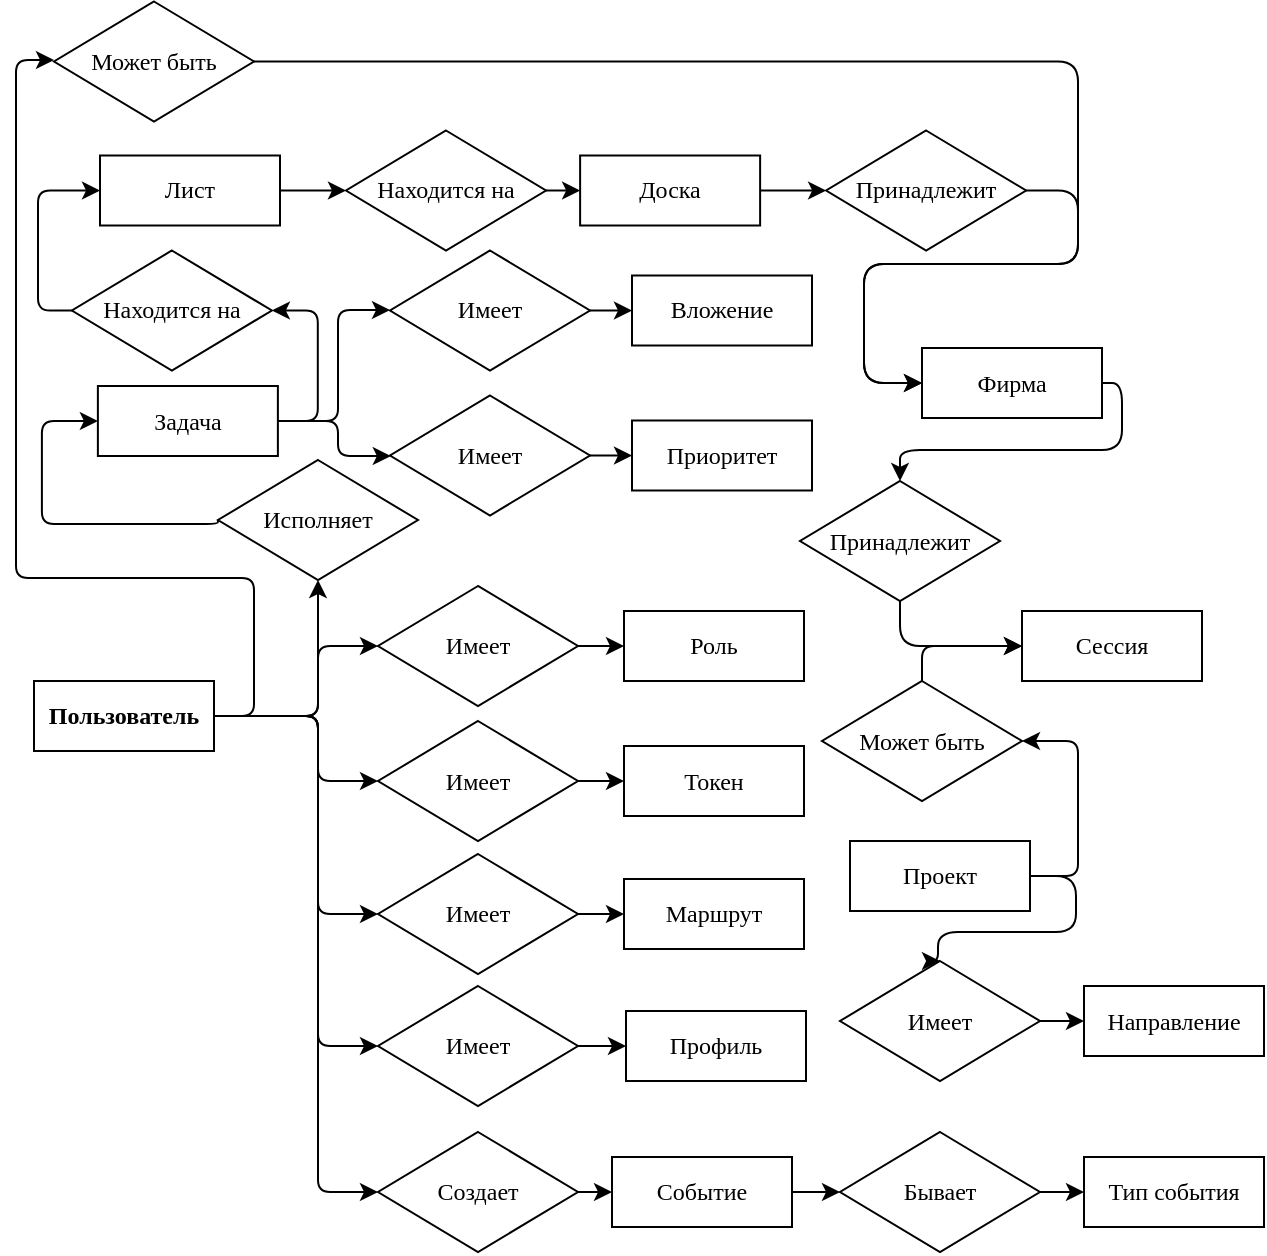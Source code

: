 <mxfile version="24.4.2" type="github">
  <diagram name="Page-1" id="e56a1550-8fbb-45ad-956c-1786394a9013">
    <mxGraphModel dx="2035" dy="-848" grid="0" gridSize="10" guides="1" tooltips="1" connect="1" arrows="1" fold="1" page="0" pageScale="1" pageWidth="1100" pageHeight="850" background="none" math="0" shadow="0">
      <root>
        <mxCell id="0" />
        <mxCell id="1" parent="0" />
        <mxCell id="h-be-nQW5oj6uktQYkDy-21" value="" style="edgeStyle=orthogonalEdgeStyle;orthogonalLoop=1;jettySize=auto;entryX=0;entryY=0.5;entryDx=0;entryDy=0;fontFamily=Liberation Serif;strokeWidth=1;strokeColor=default;shadow=0;arcSize=12;verticalAlign=middle;labelBorderColor=none;textShadow=0;html=1;comic=0;enumerate=0;orthogonal=0;ignoreEdge=0;noJump=0;deletable=1;backgroundOutline=0;rounded=1;curved=0;flowAnimation=0;endArrow=classic;endFill=1;" edge="1" parent="1" source="h-be-nQW5oj6uktQYkDy-1" target="h-be-nQW5oj6uktQYkDy-20">
          <mxGeometry relative="1" as="geometry">
            <Array as="points">
              <mxPoint x="-272" y="1978" />
              <mxPoint x="-272" y="1943" />
            </Array>
          </mxGeometry>
        </mxCell>
        <mxCell id="h-be-nQW5oj6uktQYkDy-24" value="" style="edgeStyle=orthogonalEdgeStyle;orthogonalLoop=1;jettySize=auto;entryX=0;entryY=0.5;entryDx=0;entryDy=0;fontFamily=Liberation Serif;strokeWidth=1;strokeColor=default;shadow=0;arcSize=12;verticalAlign=middle;labelBorderColor=none;textShadow=0;html=1;" edge="1" parent="1" source="h-be-nQW5oj6uktQYkDy-1" target="h-be-nQW5oj6uktQYkDy-23">
          <mxGeometry relative="1" as="geometry">
            <Array as="points">
              <mxPoint x="-272" y="1978" />
              <mxPoint x="-272" y="2011" />
            </Array>
          </mxGeometry>
        </mxCell>
        <mxCell id="h-be-nQW5oj6uktQYkDy-31" value="" style="edgeStyle=orthogonalEdgeStyle;orthogonalLoop=1;jettySize=auto;entryX=0;entryY=0.5;entryDx=0;entryDy=0;fontFamily=Liberation Serif;strokeWidth=1;strokeColor=default;shadow=0;arcSize=12;verticalAlign=middle;labelBorderColor=none;textShadow=0;html=1;" edge="1" parent="1" source="h-be-nQW5oj6uktQYkDy-33" target="h-be-nQW5oj6uktQYkDy-7">
          <mxGeometry relative="1" as="geometry" />
        </mxCell>
        <mxCell id="h-be-nQW5oj6uktQYkDy-55" value="" style="edgeStyle=orthogonalEdgeStyle;orthogonalLoop=1;jettySize=auto;entryX=0;entryY=0.5;entryDx=0;entryDy=0;fontFamily=Liberation Serif;strokeWidth=1;strokeColor=default;shadow=0;arcSize=12;verticalAlign=middle;labelBorderColor=none;textShadow=0;html=1;exitX=1;exitY=0.5;exitDx=0;exitDy=0;" edge="1" parent="1" source="h-be-nQW5oj6uktQYkDy-1" target="h-be-nQW5oj6uktQYkDy-54">
          <mxGeometry relative="1" as="geometry">
            <Array as="points">
              <mxPoint x="-272" y="1978" />
              <mxPoint x="-272" y="2216" />
            </Array>
          </mxGeometry>
        </mxCell>
        <mxCell id="h-be-nQW5oj6uktQYkDy-67" value="" style="edgeStyle=orthogonalEdgeStyle;orthogonalLoop=1;jettySize=auto;entryX=0;entryY=0.5;entryDx=0;entryDy=0;fontFamily=Liberation Serif;strokeWidth=1;strokeColor=default;shadow=0;arcSize=12;verticalAlign=middle;labelBorderColor=none;textShadow=0;html=1;" edge="1" parent="1" source="h-be-nQW5oj6uktQYkDy-1" target="h-be-nQW5oj6uktQYkDy-66">
          <mxGeometry relative="1" as="geometry">
            <Array as="points">
              <mxPoint x="-272" y="1978" />
              <mxPoint x="-272" y="2143" />
            </Array>
          </mxGeometry>
        </mxCell>
        <mxCell id="h-be-nQW5oj6uktQYkDy-74" value="" style="edgeStyle=orthogonalEdgeStyle;orthogonalLoop=1;jettySize=auto;entryX=0.5;entryY=1;entryDx=0;entryDy=0;fontFamily=Liberation Serif;strokeWidth=1;strokeColor=default;shadow=0;arcSize=12;verticalAlign=middle;labelBorderColor=none;textShadow=0;html=1;exitX=1;exitY=0.5;exitDx=0;exitDy=0;" edge="1" parent="1" source="h-be-nQW5oj6uktQYkDy-1" target="h-be-nQW5oj6uktQYkDy-73">
          <mxGeometry relative="1" as="geometry">
            <mxPoint x="-116.0" y="2072" as="targetPoint" />
            <Array as="points">
              <mxPoint x="-272" y="1978" />
            </Array>
          </mxGeometry>
        </mxCell>
        <mxCell id="h-be-nQW5oj6uktQYkDy-76" value="" style="edgeStyle=orthogonalEdgeStyle;orthogonalLoop=1;jettySize=auto;entryX=0;entryY=0.5;entryDx=0;entryDy=0;fontFamily=Liberation Serif;exitX=1;exitY=0.5;exitDx=0;exitDy=0;strokeWidth=1;strokeColor=default;shadow=0;arcSize=12;verticalAlign=middle;labelBorderColor=none;textShadow=0;html=1;" edge="1" parent="1" source="h-be-nQW5oj6uktQYkDy-1" target="h-be-nQW5oj6uktQYkDy-77">
          <mxGeometry relative="1" as="geometry">
            <mxPoint x="-371.03" y="1946" as="sourcePoint" />
            <mxPoint x="-483.03" y="1545" as="targetPoint" />
            <Array as="points">
              <mxPoint x="-304" y="1978" />
              <mxPoint x="-304" y="1909" />
              <mxPoint x="-423" y="1909" />
              <mxPoint x="-423" y="1650" />
              <mxPoint x="-404" y="1650" />
            </Array>
          </mxGeometry>
        </mxCell>
        <mxCell id="h-be-nQW5oj6uktQYkDy-1" value="Пользователь" style="rounded=0;fontFamily=Liberation Serif;strokeWidth=1;strokeColor=default;shadow=0;arcSize=12;verticalAlign=middle;labelBorderColor=none;textShadow=0;whiteSpace=wrap;html=1;fontSize=12;fontStyle=1" vertex="1" parent="1">
          <mxGeometry x="-414" y="1960.5" width="90" height="35" as="geometry" />
        </mxCell>
        <mxCell id="h-be-nQW5oj6uktQYkDy-2" value="Роль" style="rounded=0;fontFamily=Liberation Serif;strokeWidth=1;strokeColor=default;shadow=0;arcSize=12;verticalAlign=middle;labelBorderColor=none;textShadow=0;whiteSpace=wrap;html=1;flipH=1;" vertex="1" parent="1">
          <mxGeometry x="-119" y="1925.5" width="90" height="35" as="geometry" />
        </mxCell>
        <mxCell id="h-be-nQW5oj6uktQYkDy-4" value="Токен" style="rounded=0;fontFamily=Liberation Serif;strokeWidth=1;strokeColor=default;shadow=0;arcSize=12;verticalAlign=middle;labelBorderColor=none;textShadow=0;whiteSpace=wrap;html=1;" vertex="1" parent="1">
          <mxGeometry x="-119" y="1993" width="90" height="35" as="geometry" />
        </mxCell>
        <mxCell id="h-be-nQW5oj6uktQYkDy-93" style="edgeStyle=orthogonalEdgeStyle;orthogonalLoop=1;jettySize=auto;html=1;entryX=0.5;entryY=0;entryDx=0;entryDy=0;exitX=1;exitY=0.5;exitDx=0;exitDy=0;" edge="1" parent="1" source="h-be-nQW5oj6uktQYkDy-5" target="h-be-nQW5oj6uktQYkDy-51">
          <mxGeometry relative="1" as="geometry">
            <Array as="points">
              <mxPoint x="130" y="1812" />
              <mxPoint x="130" y="1845" />
              <mxPoint x="19" y="1845" />
            </Array>
          </mxGeometry>
        </mxCell>
        <mxCell id="h-be-nQW5oj6uktQYkDy-5" value="Фирма" style="rounded=0;fontFamily=Liberation Serif;strokeWidth=1;strokeColor=default;shadow=0;arcSize=12;verticalAlign=middle;labelBorderColor=none;textShadow=0;whiteSpace=wrap;html=1;" vertex="1" parent="1">
          <mxGeometry x="30" y="1794" width="90" height="35" as="geometry" />
        </mxCell>
        <mxCell id="h-be-nQW5oj6uktQYkDy-58" value="" style="edgeStyle=orthogonalEdgeStyle;orthogonalLoop=1;jettySize=auto;entryX=1;entryY=0.5;entryDx=0;entryDy=0;fontFamily=Liberation Serif;exitX=1;exitY=0.5;exitDx=0;exitDy=0;strokeWidth=1;strokeColor=default;shadow=0;arcSize=12;verticalAlign=middle;labelBorderColor=none;textShadow=0;html=1;" edge="1" parent="1" source="h-be-nQW5oj6uktQYkDy-6" target="h-be-nQW5oj6uktQYkDy-57">
          <mxGeometry relative="1" as="geometry">
            <Array as="points">
              <mxPoint x="108" y="2058" />
              <mxPoint x="108" y="1991" />
            </Array>
          </mxGeometry>
        </mxCell>
        <mxCell id="h-be-nQW5oj6uktQYkDy-96" style="edgeStyle=orthogonalEdgeStyle;orthogonalLoop=1;jettySize=auto;html=1;entryX=0.5;entryY=0;entryDx=0;entryDy=0;exitX=1;exitY=0.5;exitDx=0;exitDy=0;" edge="1" parent="1" source="h-be-nQW5oj6uktQYkDy-6" target="h-be-nQW5oj6uktQYkDy-70">
          <mxGeometry relative="1" as="geometry">
            <Array as="points">
              <mxPoint x="107" y="2058" />
              <mxPoint x="107" y="2086" />
              <mxPoint x="38" y="2086" />
              <mxPoint x="38" y="2101" />
            </Array>
          </mxGeometry>
        </mxCell>
        <mxCell id="h-be-nQW5oj6uktQYkDy-6" value="Проект" style="rounded=0;fontFamily=Liberation Serif;strokeWidth=1;strokeColor=default;shadow=0;arcSize=12;verticalAlign=middle;labelBorderColor=none;textShadow=0;whiteSpace=wrap;html=1;" vertex="1" parent="1">
          <mxGeometry x="-6" y="2040.5" width="90" height="35" as="geometry" />
        </mxCell>
        <mxCell id="h-be-nQW5oj6uktQYkDy-7" value="Маршрут" style="rounded=0;fontFamily=Liberation Serif;strokeWidth=1;strokeColor=default;shadow=0;arcSize=12;verticalAlign=middle;labelBorderColor=none;textShadow=0;whiteSpace=wrap;html=1;" vertex="1" parent="1">
          <mxGeometry x="-119" y="2059.5" width="90" height="35" as="geometry" />
        </mxCell>
        <mxCell id="h-be-nQW5oj6uktQYkDy-8" value="Сессия" style="rounded=0;fontFamily=Liberation Serif;strokeWidth=1;strokeColor=default;shadow=0;arcSize=12;verticalAlign=middle;labelBorderColor=none;textShadow=0;whiteSpace=wrap;html=1;" vertex="1" parent="1">
          <mxGeometry x="80" y="1925.5" width="90" height="35" as="geometry" />
        </mxCell>
        <mxCell id="h-be-nQW5oj6uktQYkDy-49" value="" style="edgeStyle=orthogonalEdgeStyle;orthogonalLoop=1;jettySize=auto;entryX=0;entryY=0.5;entryDx=0;entryDy=0;fontFamily=Liberation Serif;exitX=1;exitY=0.5;exitDx=0;exitDy=0;strokeWidth=1;strokeColor=default;shadow=0;arcSize=12;verticalAlign=middle;labelBorderColor=none;textShadow=0;html=1;" edge="1" parent="1" source="h-be-nQW5oj6uktQYkDy-9" target="h-be-nQW5oj6uktQYkDy-48">
          <mxGeometry relative="1" as="geometry" />
        </mxCell>
        <mxCell id="h-be-nQW5oj6uktQYkDy-9" value="Доска" style="rounded=0;fontFamily=Liberation Serif;strokeWidth=1;strokeColor=default;shadow=0;arcSize=12;verticalAlign=middle;labelBorderColor=none;textShadow=0;whiteSpace=wrap;html=1;" vertex="1" parent="1">
          <mxGeometry x="-140.94" y="1697.75" width="90" height="35" as="geometry" />
        </mxCell>
        <mxCell id="h-be-nQW5oj6uktQYkDy-46" value="" style="edgeStyle=orthogonalEdgeStyle;orthogonalLoop=1;jettySize=auto;entryX=0;entryY=0.5;entryDx=0;entryDy=0;fontFamily=Liberation Serif;exitX=1;exitY=0.5;exitDx=0;exitDy=0;strokeWidth=1;strokeColor=default;shadow=0;arcSize=12;verticalAlign=middle;labelBorderColor=none;textShadow=0;html=1;" edge="1" parent="1" source="h-be-nQW5oj6uktQYkDy-10" target="h-be-nQW5oj6uktQYkDy-45">
          <mxGeometry relative="1" as="geometry" />
        </mxCell>
        <mxCell id="h-be-nQW5oj6uktQYkDy-10" value="Лист" style="rounded=0;fontFamily=Liberation Serif;strokeWidth=1;strokeColor=default;shadow=0;arcSize=12;verticalAlign=middle;labelBorderColor=none;textShadow=0;whiteSpace=wrap;html=1;" vertex="1" parent="1">
          <mxGeometry x="-381" y="1697.75" width="90" height="35" as="geometry" />
        </mxCell>
        <mxCell id="h-be-nQW5oj6uktQYkDy-62" value="" style="edgeStyle=orthogonalEdgeStyle;orthogonalLoop=1;jettySize=auto;entryX=0;entryY=0.5;entryDx=0;entryDy=0;fontFamily=Liberation Serif;exitX=1;exitY=0.5;exitDx=0;exitDy=0;strokeWidth=1;strokeColor=default;shadow=0;arcSize=12;verticalAlign=middle;labelBorderColor=none;textShadow=0;html=1;" edge="1" parent="1" source="h-be-nQW5oj6uktQYkDy-11" target="h-be-nQW5oj6uktQYkDy-35">
          <mxGeometry relative="1" as="geometry">
            <Array as="points">
              <mxPoint x="-262" y="1831" />
              <mxPoint x="-262" y="1775" />
              <mxPoint x="-236" y="1775" />
            </Array>
          </mxGeometry>
        </mxCell>
        <mxCell id="h-be-nQW5oj6uktQYkDy-63" value="" style="edgeStyle=orthogonalEdgeStyle;orthogonalLoop=1;jettySize=auto;fontFamily=Liberation Serif;strokeWidth=1;strokeColor=default;shadow=0;arcSize=12;verticalAlign=middle;labelBorderColor=none;textShadow=0;html=1;" edge="1" parent="1" source="h-be-nQW5oj6uktQYkDy-11" target="h-be-nQW5oj6uktQYkDy-38">
          <mxGeometry relative="1" as="geometry">
            <Array as="points">
              <mxPoint x="-262" y="1831" />
              <mxPoint x="-262" y="1848" />
            </Array>
          </mxGeometry>
        </mxCell>
        <mxCell id="h-be-nQW5oj6uktQYkDy-64" value="" style="edgeStyle=orthogonalEdgeStyle;orthogonalLoop=1;jettySize=auto;entryX=1;entryY=0.5;entryDx=0;entryDy=0;exitX=1;exitY=0.5;exitDx=0;exitDy=0;fontFamily=Liberation Serif;strokeWidth=1;strokeColor=default;shadow=0;arcSize=12;verticalAlign=middle;labelBorderColor=none;textShadow=0;html=1;" edge="1" parent="1" source="h-be-nQW5oj6uktQYkDy-11" target="h-be-nQW5oj6uktQYkDy-42">
          <mxGeometry relative="1" as="geometry" />
        </mxCell>
        <mxCell id="h-be-nQW5oj6uktQYkDy-11" value="Задача" style="rounded=0;fontFamily=Liberation Serif;strokeWidth=1;strokeColor=default;shadow=0;arcSize=12;verticalAlign=middle;labelBorderColor=none;textShadow=0;whiteSpace=wrap;html=1;" vertex="1" parent="1">
          <mxGeometry x="-382.06" y="1813" width="90" height="35" as="geometry" />
        </mxCell>
        <mxCell id="h-be-nQW5oj6uktQYkDy-12" value="Вложение" style="rounded=0;fontFamily=Liberation Serif;strokeWidth=1;strokeColor=default;shadow=0;arcSize=12;verticalAlign=middle;labelBorderColor=none;textShadow=0;whiteSpace=wrap;html=1;" vertex="1" parent="1">
          <mxGeometry x="-115.0" y="1757.75" width="90" height="35" as="geometry" />
        </mxCell>
        <mxCell id="h-be-nQW5oj6uktQYkDy-13" value="Приоритет" style="rounded=0;fontFamily=Liberation Serif;strokeWidth=1;strokeColor=default;shadow=0;arcSize=12;verticalAlign=middle;labelBorderColor=none;textShadow=0;whiteSpace=wrap;html=1;" vertex="1" parent="1">
          <mxGeometry x="-115.0" y="1830.25" width="90" height="35" as="geometry" />
        </mxCell>
        <mxCell id="h-be-nQW5oj6uktQYkDy-22" value="" style="edgeStyle=orthogonalEdgeStyle;orthogonalLoop=1;jettySize=auto;exitX=1;exitY=0.5;exitDx=0;exitDy=0;entryX=0;entryY=0.5;entryDx=0;entryDy=0;fontFamily=Liberation Serif;strokeWidth=1;strokeColor=default;shadow=0;arcSize=12;verticalAlign=middle;labelBorderColor=none;textShadow=0;html=1;" edge="1" parent="1" source="h-be-nQW5oj6uktQYkDy-20" target="h-be-nQW5oj6uktQYkDy-2">
          <mxGeometry relative="1" as="geometry">
            <mxPoint x="-120" y="1931.5" as="sourcePoint" />
          </mxGeometry>
        </mxCell>
        <mxCell id="h-be-nQW5oj6uktQYkDy-20" value="Имеет" style="rhombus;fontFamily=Liberation Serif;strokeWidth=1;strokeColor=default;shadow=0;arcSize=12;verticalAlign=middle;labelBorderColor=none;textShadow=0;whiteSpace=wrap;html=1;flipH=1;" vertex="1" parent="1">
          <mxGeometry x="-242" y="1913" width="100" height="60" as="geometry" />
        </mxCell>
        <mxCell id="h-be-nQW5oj6uktQYkDy-25" value="" style="edgeStyle=orthogonalEdgeStyle;orthogonalLoop=1;jettySize=auto;exitX=1;exitY=0.5;exitDx=0;exitDy=0;entryX=0;entryY=0.5;entryDx=0;entryDy=0;fontFamily=Liberation Serif;strokeWidth=1;strokeColor=default;shadow=0;arcSize=12;verticalAlign=middle;labelBorderColor=none;textShadow=0;html=1;" edge="1" parent="1" source="h-be-nQW5oj6uktQYkDy-23" target="h-be-nQW5oj6uktQYkDy-4">
          <mxGeometry relative="1" as="geometry" />
        </mxCell>
        <mxCell id="h-be-nQW5oj6uktQYkDy-23" value="Имеет" style="rhombus;fontFamily=Liberation Serif;strokeWidth=1;strokeColor=default;shadow=0;arcSize=12;verticalAlign=middle;labelBorderColor=none;textShadow=0;whiteSpace=wrap;html=1;" vertex="1" parent="1">
          <mxGeometry x="-242" y="1980.5" width="100" height="60" as="geometry" />
        </mxCell>
        <mxCell id="h-be-nQW5oj6uktQYkDy-95" style="edgeStyle=orthogonalEdgeStyle;orthogonalLoop=1;jettySize=auto;html=1;entryX=0;entryY=0.5;entryDx=0;entryDy=0;" edge="1" parent="1" source="h-be-nQW5oj6uktQYkDy-26" target="h-be-nQW5oj6uktQYkDy-28">
          <mxGeometry relative="1" as="geometry" />
        </mxCell>
        <mxCell id="h-be-nQW5oj6uktQYkDy-26" value="Событие" style="rounded=0;fontFamily=Liberation Serif;strokeWidth=1;strokeColor=default;shadow=0;arcSize=12;verticalAlign=middle;labelBorderColor=none;textShadow=0;whiteSpace=wrap;html=1;" vertex="1" parent="1">
          <mxGeometry x="-125" y="2198.5" width="90" height="35" as="geometry" />
        </mxCell>
        <mxCell id="h-be-nQW5oj6uktQYkDy-27" value="Тип события" style="rounded=0;fontFamily=Liberation Serif;strokeWidth=1;strokeColor=default;shadow=0;arcSize=12;verticalAlign=middle;labelBorderColor=none;textShadow=0;whiteSpace=wrap;html=1;" vertex="1" parent="1">
          <mxGeometry x="111" y="2198.5" width="90" height="35" as="geometry" />
        </mxCell>
        <mxCell id="h-be-nQW5oj6uktQYkDy-30" value="" style="edgeStyle=orthogonalEdgeStyle;orthogonalLoop=1;jettySize=auto;entryX=0;entryY=0.5;entryDx=0;entryDy=0;fontFamily=Liberation Serif;strokeWidth=1;strokeColor=default;shadow=0;arcSize=12;verticalAlign=middle;labelBorderColor=none;textShadow=0;html=1;" edge="1" parent="1" source="h-be-nQW5oj6uktQYkDy-28" target="h-be-nQW5oj6uktQYkDy-27">
          <mxGeometry relative="1" as="geometry" />
        </mxCell>
        <mxCell id="h-be-nQW5oj6uktQYkDy-28" value="Бывает" style="rhombus;fontFamily=Liberation Serif;strokeWidth=1;strokeColor=default;shadow=0;arcSize=12;verticalAlign=middle;labelBorderColor=none;textShadow=0;whiteSpace=wrap;html=1;" vertex="1" parent="1">
          <mxGeometry x="-11" y="2186" width="100" height="60" as="geometry" />
        </mxCell>
        <mxCell id="h-be-nQW5oj6uktQYkDy-34" value="" style="edgeStyle=orthogonalEdgeStyle;orthogonalLoop=1;jettySize=auto;entryX=0;entryY=0.5;entryDx=0;entryDy=0;fontFamily=Liberation Serif;strokeWidth=1;strokeColor=default;shadow=0;arcSize=12;verticalAlign=middle;labelBorderColor=none;textShadow=0;html=1;" edge="1" parent="1" source="h-be-nQW5oj6uktQYkDy-1" target="h-be-nQW5oj6uktQYkDy-33">
          <mxGeometry relative="1" as="geometry">
            <mxPoint x="-40" y="2112" as="sourcePoint" />
            <mxPoint x="-40" y="2240" as="targetPoint" />
            <Array as="points">
              <mxPoint x="-272" y="1978" />
              <mxPoint x="-272" y="2077" />
            </Array>
          </mxGeometry>
        </mxCell>
        <mxCell id="h-be-nQW5oj6uktQYkDy-33" value="Имеет" style="rhombus;fontFamily=Liberation Serif;strokeWidth=1;strokeColor=default;shadow=0;arcSize=12;verticalAlign=middle;labelBorderColor=none;textShadow=0;whiteSpace=wrap;html=1;" vertex="1" parent="1">
          <mxGeometry x="-242" y="2047" width="100" height="60" as="geometry" />
        </mxCell>
        <mxCell id="h-be-nQW5oj6uktQYkDy-60" value="" style="edgeStyle=orthogonalEdgeStyle;orthogonalLoop=1;jettySize=auto;entryX=0;entryY=0.5;entryDx=0;entryDy=0;fontFamily=Liberation Serif;strokeWidth=1;strokeColor=default;shadow=0;arcSize=12;verticalAlign=middle;labelBorderColor=none;textShadow=0;html=1;" edge="1" parent="1" source="h-be-nQW5oj6uktQYkDy-35" target="h-be-nQW5oj6uktQYkDy-12">
          <mxGeometry relative="1" as="geometry" />
        </mxCell>
        <mxCell id="h-be-nQW5oj6uktQYkDy-35" value="Имеет" style="rhombus;fontFamily=Liberation Serif;strokeWidth=1;strokeColor=default;shadow=0;arcSize=12;verticalAlign=middle;labelBorderColor=none;textShadow=0;whiteSpace=wrap;html=1;" vertex="1" parent="1">
          <mxGeometry x="-236" y="1745.25" width="100" height="60" as="geometry" />
        </mxCell>
        <mxCell id="h-be-nQW5oj6uktQYkDy-61" value="" style="edgeStyle=orthogonalEdgeStyle;orthogonalLoop=1;jettySize=auto;fontFamily=Liberation Serif;entryX=0;entryY=0.5;entryDx=0;entryDy=0;strokeWidth=1;strokeColor=default;shadow=0;arcSize=12;verticalAlign=middle;labelBorderColor=none;textShadow=0;html=1;" edge="1" parent="1" source="h-be-nQW5oj6uktQYkDy-38" target="h-be-nQW5oj6uktQYkDy-13">
          <mxGeometry relative="1" as="geometry" />
        </mxCell>
        <mxCell id="h-be-nQW5oj6uktQYkDy-38" value="Имеет" style="rhombus;fontFamily=Liberation Serif;strokeWidth=1;strokeColor=default;shadow=0;arcSize=12;verticalAlign=middle;labelBorderColor=none;textShadow=0;whiteSpace=wrap;html=1;" vertex="1" parent="1">
          <mxGeometry x="-236" y="1817.75" width="100" height="60" as="geometry" />
        </mxCell>
        <mxCell id="h-be-nQW5oj6uktQYkDy-44" value="" style="edgeStyle=orthogonalEdgeStyle;orthogonalLoop=1;jettySize=auto;exitX=0;exitY=0.5;exitDx=0;exitDy=0;fontFamily=Liberation Serif;strokeWidth=1;strokeColor=default;shadow=0;arcSize=12;verticalAlign=middle;labelBorderColor=none;textShadow=0;html=1;entryX=0;entryY=0.5;entryDx=0;entryDy=0;" edge="1" parent="1" source="h-be-nQW5oj6uktQYkDy-42" target="h-be-nQW5oj6uktQYkDy-10">
          <mxGeometry relative="1" as="geometry">
            <mxPoint x="-395.06" y="1703" as="targetPoint" />
            <Array as="points">
              <mxPoint x="-412" y="1775" />
              <mxPoint x="-412" y="1715" />
            </Array>
          </mxGeometry>
        </mxCell>
        <mxCell id="h-be-nQW5oj6uktQYkDy-42" value="Находится на" style="rhombus;fontFamily=Liberation Serif;strokeWidth=1;strokeColor=default;shadow=0;arcSize=12;verticalAlign=middle;labelBorderColor=none;textShadow=0;whiteSpace=wrap;html=1;" vertex="1" parent="1">
          <mxGeometry x="-395.06" y="1745.25" width="100" height="60" as="geometry" />
        </mxCell>
        <mxCell id="h-be-nQW5oj6uktQYkDy-47" value="" style="edgeStyle=orthogonalEdgeStyle;orthogonalLoop=1;jettySize=auto;entryX=0;entryY=0.5;entryDx=0;entryDy=0;fontFamily=Liberation Serif;exitX=1;exitY=0.5;exitDx=0;exitDy=0;strokeWidth=1;strokeColor=default;shadow=0;arcSize=12;verticalAlign=middle;labelBorderColor=none;textShadow=0;html=1;" edge="1" parent="1" source="h-be-nQW5oj6uktQYkDy-45" target="h-be-nQW5oj6uktQYkDy-9">
          <mxGeometry relative="1" as="geometry" />
        </mxCell>
        <mxCell id="h-be-nQW5oj6uktQYkDy-45" value="Находится на" style="rhombus;fontFamily=Liberation Serif;strokeWidth=1;strokeColor=default;shadow=0;arcSize=12;verticalAlign=middle;labelBorderColor=none;textShadow=0;whiteSpace=wrap;html=1;" vertex="1" parent="1">
          <mxGeometry x="-258" y="1685.25" width="100" height="60" as="geometry" />
        </mxCell>
        <mxCell id="h-be-nQW5oj6uktQYkDy-92" style="edgeStyle=orthogonalEdgeStyle;orthogonalLoop=1;jettySize=auto;html=1;entryX=0;entryY=0.5;entryDx=0;entryDy=0;exitX=1;exitY=0.5;exitDx=0;exitDy=0;" edge="1" parent="1" source="h-be-nQW5oj6uktQYkDy-48" target="h-be-nQW5oj6uktQYkDy-5">
          <mxGeometry relative="1" as="geometry">
            <Array as="points">
              <mxPoint x="108" y="1715" />
              <mxPoint x="108" y="1752" />
              <mxPoint x="1" y="1752" />
              <mxPoint x="1" y="1812" />
            </Array>
          </mxGeometry>
        </mxCell>
        <mxCell id="h-be-nQW5oj6uktQYkDy-48" value="Принадлежит" style="rhombus;fontFamily=Liberation Serif;strokeWidth=1;strokeColor=default;shadow=0;arcSize=12;verticalAlign=middle;labelBorderColor=none;textShadow=0;whiteSpace=wrap;html=1;" vertex="1" parent="1">
          <mxGeometry x="-17.94" y="1685.25" width="100" height="60" as="geometry" />
        </mxCell>
        <mxCell id="h-be-nQW5oj6uktQYkDy-98" style="edgeStyle=orthogonalEdgeStyle;orthogonalLoop=1;jettySize=auto;html=1;exitX=0.5;exitY=1;exitDx=0;exitDy=0;entryX=0;entryY=0.5;entryDx=0;entryDy=0;" edge="1" parent="1" source="h-be-nQW5oj6uktQYkDy-51" target="h-be-nQW5oj6uktQYkDy-8">
          <mxGeometry relative="1" as="geometry">
            <Array as="points">
              <mxPoint x="19" y="1943" />
            </Array>
          </mxGeometry>
        </mxCell>
        <mxCell id="h-be-nQW5oj6uktQYkDy-51" value="Принадлежит" style="rhombus;fontFamily=Liberation Serif;strokeWidth=1;strokeColor=default;shadow=0;arcSize=12;verticalAlign=middle;labelBorderColor=none;textShadow=0;whiteSpace=wrap;html=1;" vertex="1" parent="1">
          <mxGeometry x="-31" y="1860.5" width="100" height="60" as="geometry" />
        </mxCell>
        <mxCell id="h-be-nQW5oj6uktQYkDy-56" value="" style="edgeStyle=orthogonalEdgeStyle;orthogonalLoop=1;jettySize=auto;exitX=1;exitY=0.5;exitDx=0;exitDy=0;entryX=0;entryY=0.5;entryDx=0;entryDy=0;fontFamily=Liberation Serif;strokeWidth=1;strokeColor=default;shadow=0;arcSize=12;verticalAlign=middle;labelBorderColor=none;textShadow=0;html=1;" edge="1" parent="1" source="h-be-nQW5oj6uktQYkDy-54" target="h-be-nQW5oj6uktQYkDy-26">
          <mxGeometry relative="1" as="geometry" />
        </mxCell>
        <mxCell id="h-be-nQW5oj6uktQYkDy-54" value="Создает" style="rhombus;fontFamily=Liberation Serif;strokeWidth=1;strokeColor=default;shadow=0;arcSize=12;verticalAlign=middle;labelBorderColor=none;textShadow=0;whiteSpace=wrap;html=1;" vertex="1" parent="1">
          <mxGeometry x="-242" y="2186" width="100" height="60" as="geometry" />
        </mxCell>
        <mxCell id="h-be-nQW5oj6uktQYkDy-59" value="" style="edgeStyle=orthogonalEdgeStyle;orthogonalLoop=1;jettySize=auto;exitX=0.5;exitY=0;exitDx=0;exitDy=0;fontFamily=Liberation Serif;strokeWidth=1;strokeColor=default;shadow=0;arcSize=12;verticalAlign=middle;labelBorderColor=none;textShadow=0;html=1;entryX=0;entryY=0.5;entryDx=0;entryDy=0;" edge="1" parent="1" source="h-be-nQW5oj6uktQYkDy-57" target="h-be-nQW5oj6uktQYkDy-8">
          <mxGeometry relative="1" as="geometry">
            <mxPoint x="266" y="1801" as="targetPoint" />
            <Array as="points">
              <mxPoint x="30" y="1943" />
            </Array>
          </mxGeometry>
        </mxCell>
        <mxCell id="h-be-nQW5oj6uktQYkDy-57" value="Может быть" style="rhombus;fontFamily=Liberation Serif;strokeWidth=1;strokeColor=default;shadow=0;arcSize=12;verticalAlign=middle;labelBorderColor=none;textShadow=0;whiteSpace=wrap;html=1;" vertex="1" parent="1">
          <mxGeometry x="-20" y="1960.5" width="100" height="60" as="geometry" />
        </mxCell>
        <mxCell id="h-be-nQW5oj6uktQYkDy-65" value="Профиль" style="rounded=0;fontFamily=Liberation Serif;strokeWidth=1;strokeColor=default;shadow=0;arcSize=12;verticalAlign=middle;labelBorderColor=none;textShadow=0;whiteSpace=wrap;html=1;" vertex="1" parent="1">
          <mxGeometry x="-118" y="2125.5" width="90" height="35" as="geometry" />
        </mxCell>
        <mxCell id="h-be-nQW5oj6uktQYkDy-68" value="" style="edgeStyle=orthogonalEdgeStyle;orthogonalLoop=1;jettySize=auto;entryX=0;entryY=0.5;entryDx=0;entryDy=0;fontFamily=Liberation Serif;strokeWidth=1;strokeColor=default;shadow=0;arcSize=12;verticalAlign=middle;labelBorderColor=none;textShadow=0;html=1;" edge="1" parent="1" source="h-be-nQW5oj6uktQYkDy-66" target="h-be-nQW5oj6uktQYkDy-65">
          <mxGeometry relative="1" as="geometry" />
        </mxCell>
        <mxCell id="h-be-nQW5oj6uktQYkDy-66" value="Имеет" style="rhombus;fontFamily=Liberation Serif;strokeWidth=1;strokeColor=default;shadow=0;arcSize=12;verticalAlign=middle;labelBorderColor=none;textShadow=0;whiteSpace=wrap;html=1;" vertex="1" parent="1">
          <mxGeometry x="-242" y="2113" width="100" height="60" as="geometry" />
        </mxCell>
        <mxCell id="h-be-nQW5oj6uktQYkDy-69" value="Направление" style="rounded=0;fontFamily=Liberation Serif;strokeWidth=1;strokeColor=default;shadow=0;arcSize=12;verticalAlign=middle;labelBorderColor=none;textShadow=0;whiteSpace=wrap;html=1;" vertex="1" parent="1">
          <mxGeometry x="111" y="2113" width="90" height="35" as="geometry" />
        </mxCell>
        <mxCell id="h-be-nQW5oj6uktQYkDy-97" style="edgeStyle=orthogonalEdgeStyle;orthogonalLoop=1;jettySize=auto;html=1;" edge="1" parent="1" source="h-be-nQW5oj6uktQYkDy-70" target="h-be-nQW5oj6uktQYkDy-69">
          <mxGeometry relative="1" as="geometry" />
        </mxCell>
        <mxCell id="h-be-nQW5oj6uktQYkDy-70" value="Имеет" style="rhombus;fontFamily=Liberation Serif;strokeWidth=1;strokeColor=default;shadow=0;arcSize=12;verticalAlign=middle;labelBorderColor=none;textShadow=0;whiteSpace=wrap;html=1;" vertex="1" parent="1">
          <mxGeometry x="-11" y="2100.5" width="100" height="60" as="geometry" />
        </mxCell>
        <mxCell id="h-be-nQW5oj6uktQYkDy-75" value="" style="edgeStyle=orthogonalEdgeStyle;orthogonalLoop=1;jettySize=auto;entryX=0;entryY=0.5;entryDx=0;entryDy=0;fontFamily=Liberation Serif;strokeWidth=1;strokeColor=default;shadow=0;arcSize=12;verticalAlign=middle;labelBorderColor=none;textShadow=0;html=1;exitX=0;exitY=0.5;exitDx=0;exitDy=0;" edge="1" parent="1" source="h-be-nQW5oj6uktQYkDy-73" target="h-be-nQW5oj6uktQYkDy-11">
          <mxGeometry relative="1" as="geometry">
            <Array as="points">
              <mxPoint x="-410.06" y="1882" />
              <mxPoint x="-410.06" y="1831" />
            </Array>
          </mxGeometry>
        </mxCell>
        <mxCell id="h-be-nQW5oj6uktQYkDy-73" value="Исполняет" style="rhombus;fontFamily=Liberation Serif;strokeWidth=1;strokeColor=default;shadow=0;arcSize=12;verticalAlign=middle;labelBorderColor=none;textShadow=0;whiteSpace=wrap;html=1;" vertex="1" parent="1">
          <mxGeometry x="-322" y="1850" width="100" height="60" as="geometry" />
        </mxCell>
        <mxCell id="h-be-nQW5oj6uktQYkDy-94" style="edgeStyle=orthogonalEdgeStyle;orthogonalLoop=1;jettySize=auto;html=1;entryX=0;entryY=0.5;entryDx=0;entryDy=0;exitX=1;exitY=0.5;exitDx=0;exitDy=0;" edge="1" parent="1" source="h-be-nQW5oj6uktQYkDy-77" target="h-be-nQW5oj6uktQYkDy-5">
          <mxGeometry relative="1" as="geometry">
            <Array as="points">
              <mxPoint x="108" y="1651" />
              <mxPoint x="108" y="1752" />
              <mxPoint x="1" y="1752" />
              <mxPoint x="1" y="1812" />
            </Array>
          </mxGeometry>
        </mxCell>
        <mxCell id="h-be-nQW5oj6uktQYkDy-77" value="Может быть" style="rhombus;fontFamily=Liberation Serif;strokeWidth=1;strokeColor=default;shadow=0;arcSize=12;verticalAlign=middle;labelBorderColor=none;textShadow=0;whiteSpace=wrap;html=1;" vertex="1" parent="1">
          <mxGeometry x="-404" y="1620.75" width="100" height="60" as="geometry" />
        </mxCell>
      </root>
    </mxGraphModel>
  </diagram>
</mxfile>
